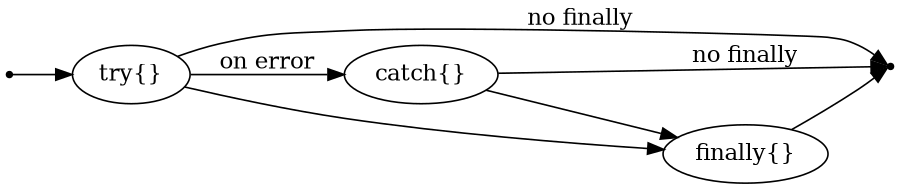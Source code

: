 digraph {
  size="6,11"
  rankdir="LR"

  start   [shape=point]
  end     [shape=point]

  try     [label="try{}"]
  catch   [label="catch{}"]
  finally [label="finally{}"]
  
  start -> try
  try -> catch [label="on error"] 
  catch -> finally -> end
  try -> finally
  {try, catch} -> end [label="no finally"]
}
